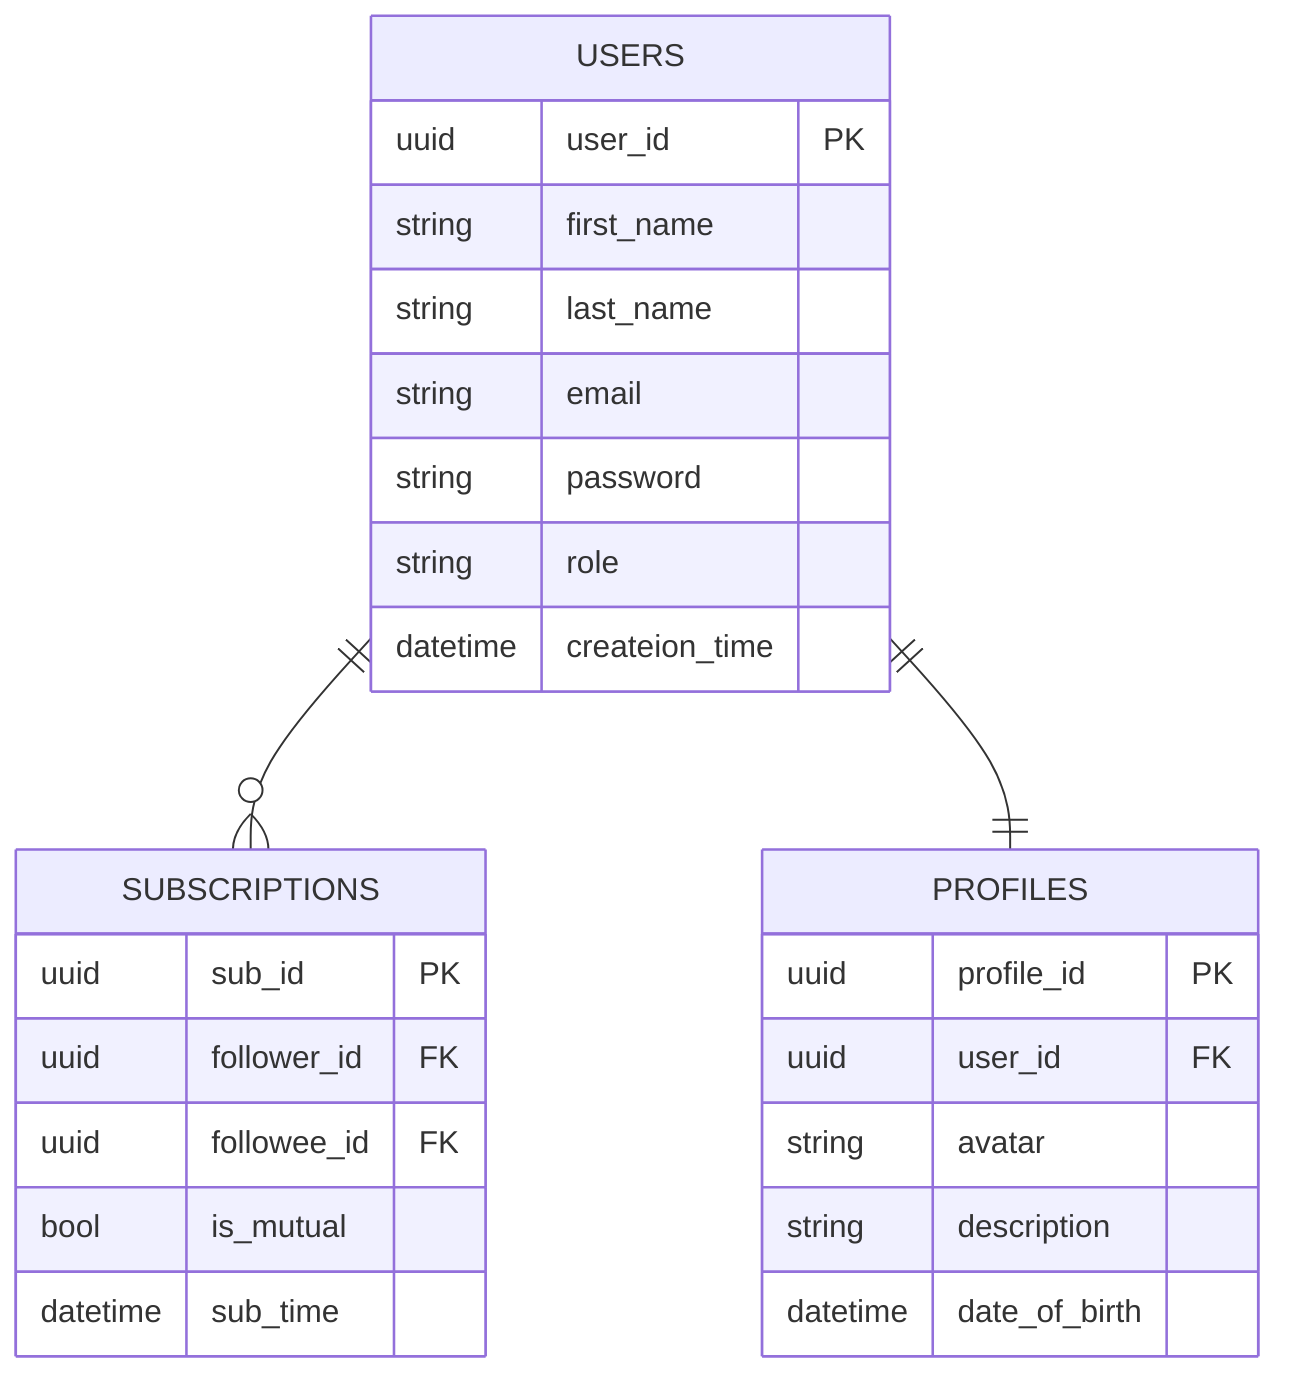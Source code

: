 erDiagram
  USERS {
    uuid user_id PK
    string first_name
    string last_name
    string email
    string password
    string role
    datetime createion_time
  }

  SUBSCRIPTIONS {
    uuid sub_id PK
    uuid follower_id FK
    uuid followee_id FK
    bool is_mutual
    datetime sub_time
  }

  PROFILES {
    uuid profile_id PK
    uuid user_id FK
    string avatar
    string description
    datetime date_of_birth
  }

  USERS ||--o{ SUBSCRIPTIONS : ""
  USERS ||--|| PROFILES : ""